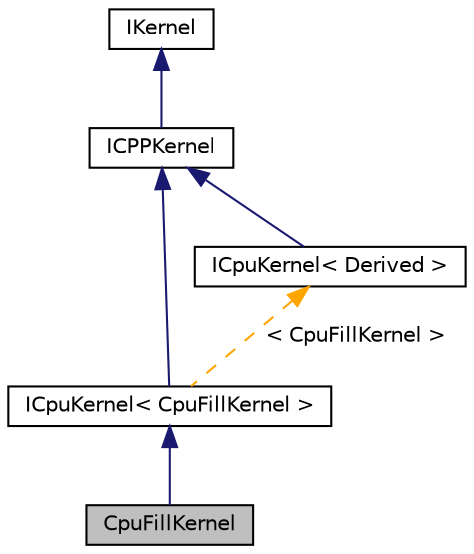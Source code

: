 digraph "CpuFillKernel"
{
 // LATEX_PDF_SIZE
  edge [fontname="Helvetica",fontsize="10",labelfontname="Helvetica",labelfontsize="10"];
  node [fontname="Helvetica",fontsize="10",shape=record];
  Node1 [label="CpuFillKernel",height=0.2,width=0.4,color="black", fillcolor="grey75", style="filled", fontcolor="black",tooltip="Kernel for filling a tensor with a given constant value."];
  Node2 -> Node1 [dir="back",color="midnightblue",fontsize="10",style="solid",fontname="Helvetica"];
  Node2 [label="ICpuKernel\< CpuFillKernel \>",height=0.2,width=0.4,color="black", fillcolor="white", style="filled",URL="$classarm__compute_1_1cpu_1_1_i_cpu_kernel.xhtml",tooltip=" "];
  Node3 -> Node2 [dir="back",color="midnightblue",fontsize="10",style="solid",fontname="Helvetica"];
  Node3 [label="ICPPKernel",height=0.2,width=0.4,color="black", fillcolor="white", style="filled",URL="$classarm__compute_1_1_i_c_p_p_kernel.xhtml",tooltip="Common interface for all kernels implemented in C++."];
  Node4 -> Node3 [dir="back",color="midnightblue",fontsize="10",style="solid",fontname="Helvetica"];
  Node4 [label="IKernel",height=0.2,width=0.4,color="black", fillcolor="white", style="filled",URL="$classarm__compute_1_1_i_kernel.xhtml",tooltip="Common information for all the kernels."];
  Node5 -> Node2 [dir="back",color="orange",fontsize="10",style="dashed",label=" \< CpuFillKernel \>" ,fontname="Helvetica"];
  Node5 [label="ICpuKernel\< Derived \>",height=0.2,width=0.4,color="black", fillcolor="white", style="filled",URL="$classarm__compute_1_1cpu_1_1_i_cpu_kernel.xhtml",tooltip=" "];
  Node3 -> Node5 [dir="back",color="midnightblue",fontsize="10",style="solid",fontname="Helvetica"];
}
